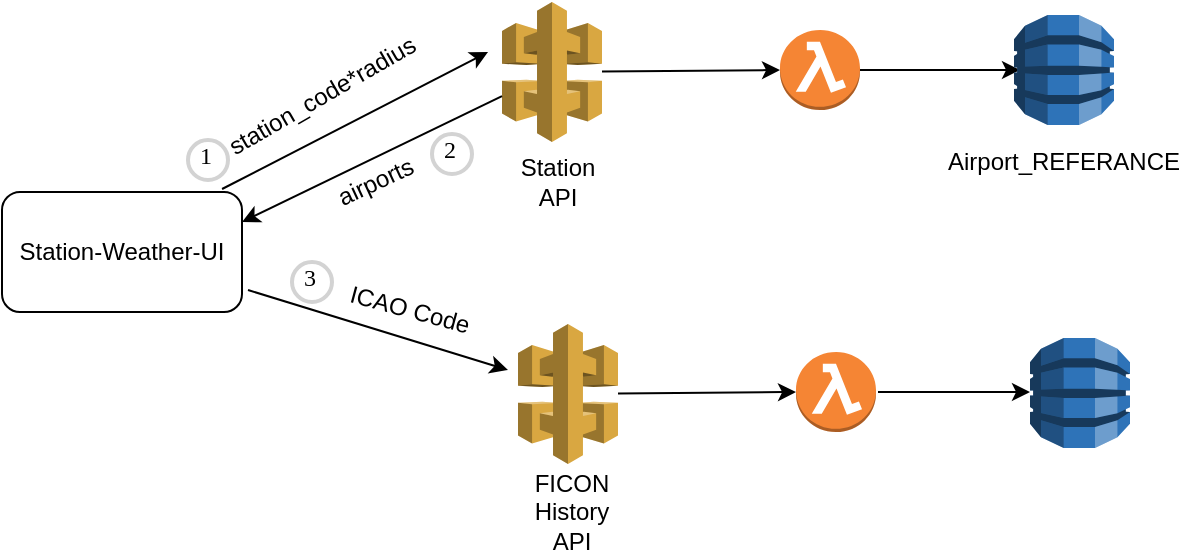 <mxfile version="26.1.0">
  <diagram name="Page-1" id="uA4JLXXf0o9j15-DeVlW">
    <mxGraphModel dx="794" dy="458" grid="1" gridSize="10" guides="1" tooltips="1" connect="1" arrows="1" fold="1" page="1" pageScale="1" pageWidth="850" pageHeight="1100" math="0" shadow="0">
      <root>
        <mxCell id="0" />
        <mxCell id="1" parent="0" />
        <mxCell id="YTlHd1Vyg8An8Amco3qV-1" value="Station-Weather-UI" style="rounded=1;whiteSpace=wrap;html=1;" vertex="1" parent="1">
          <mxGeometry x="30" y="180" width="120" height="60" as="geometry" />
        </mxCell>
        <mxCell id="YTlHd1Vyg8An8Amco3qV-2" value="" style="outlineConnect=0;dashed=0;verticalLabelPosition=bottom;verticalAlign=top;align=center;html=1;shape=mxgraph.aws3.api_gateway;fillColor=#D9A741;gradientColor=none;" vertex="1" parent="1">
          <mxGeometry x="280" y="85" width="50" height="70" as="geometry" />
        </mxCell>
        <mxCell id="YTlHd1Vyg8An8Amco3qV-16" value="" style="edgeStyle=orthogonalEdgeStyle;rounded=0;orthogonalLoop=1;jettySize=auto;html=1;" edge="1" parent="1" source="YTlHd1Vyg8An8Amco3qV-5">
          <mxGeometry relative="1" as="geometry">
            <mxPoint x="539" y="119" as="targetPoint" />
          </mxGeometry>
        </mxCell>
        <mxCell id="YTlHd1Vyg8An8Amco3qV-5" value="" style="outlineConnect=0;dashed=0;verticalLabelPosition=bottom;verticalAlign=top;align=center;html=1;shape=mxgraph.aws3.lambda_function;fillColor=#F58534;gradientColor=none;" vertex="1" parent="1">
          <mxGeometry x="419" y="99" width="40" height="40" as="geometry" />
        </mxCell>
        <mxCell id="YTlHd1Vyg8An8Amco3qV-8" value="" style="outlineConnect=0;dashed=0;verticalLabelPosition=bottom;verticalAlign=top;align=center;html=1;shape=mxgraph.aws3.dynamo_db;fillColor=#2E73B8;gradientColor=none;" vertex="1" parent="1">
          <mxGeometry x="536" y="91.5" width="50" height="55" as="geometry" />
        </mxCell>
        <mxCell id="YTlHd1Vyg8An8Amco3qV-10" value="" style="endArrow=classic;html=1;rounded=0;exitX=0.917;exitY=-0.025;exitDx=0;exitDy=0;exitPerimeter=0;" edge="1" parent="1" source="YTlHd1Vyg8An8Amco3qV-1">
          <mxGeometry width="50" height="50" relative="1" as="geometry">
            <mxPoint x="150.0" y="167.35" as="sourcePoint" />
            <mxPoint x="273.04" y="110.002" as="targetPoint" />
          </mxGeometry>
        </mxCell>
        <mxCell id="YTlHd1Vyg8An8Amco3qV-11" value="" style="endArrow=classic;html=1;rounded=0;entryX=0;entryY=0.5;entryDx=0;entryDy=0;entryPerimeter=0;" edge="1" parent="1" source="YTlHd1Vyg8An8Amco3qV-2" target="YTlHd1Vyg8An8Amco3qV-5">
          <mxGeometry width="50" height="50" relative="1" as="geometry">
            <mxPoint x="336" y="135" as="sourcePoint" />
            <mxPoint x="386" y="85" as="targetPoint" />
          </mxGeometry>
        </mxCell>
        <mxCell id="YTlHd1Vyg8An8Amco3qV-13" value="" style="endArrow=classic;html=1;rounded=0;" edge="1" parent="1">
          <mxGeometry width="50" height="50" relative="1" as="geometry">
            <mxPoint x="153" y="229" as="sourcePoint" />
            <mxPoint x="283" y="269" as="targetPoint" />
          </mxGeometry>
        </mxCell>
        <mxCell id="YTlHd1Vyg8An8Amco3qV-17" value="" style="outlineConnect=0;dashed=0;verticalLabelPosition=bottom;verticalAlign=top;align=center;html=1;shape=mxgraph.aws3.api_gateway;fillColor=#D9A741;gradientColor=none;" vertex="1" parent="1">
          <mxGeometry x="288" y="246" width="50" height="70" as="geometry" />
        </mxCell>
        <mxCell id="YTlHd1Vyg8An8Amco3qV-18" value="" style="outlineConnect=0;dashed=0;verticalLabelPosition=bottom;verticalAlign=top;align=center;html=1;shape=mxgraph.aws3.lambda_function;fillColor=#F58534;gradientColor=none;" vertex="1" parent="1">
          <mxGeometry x="427" y="260" width="40" height="40" as="geometry" />
        </mxCell>
        <mxCell id="YTlHd1Vyg8An8Amco3qV-19" value="" style="endArrow=classic;html=1;rounded=0;entryX=0;entryY=0.5;entryDx=0;entryDy=0;entryPerimeter=0;" edge="1" parent="1" source="YTlHd1Vyg8An8Amco3qV-17" target="YTlHd1Vyg8An8Amco3qV-18">
          <mxGeometry width="50" height="50" relative="1" as="geometry">
            <mxPoint x="344" y="296" as="sourcePoint" />
            <mxPoint x="394" y="246" as="targetPoint" />
          </mxGeometry>
        </mxCell>
        <mxCell id="YTlHd1Vyg8An8Amco3qV-20" value="" style="endArrow=classic;html=1;rounded=0;entryX=0;entryY=0.5;entryDx=0;entryDy=0;entryPerimeter=0;" edge="1" parent="1">
          <mxGeometry width="50" height="50" relative="1" as="geometry">
            <mxPoint x="468" y="280" as="sourcePoint" />
            <mxPoint x="544" y="280" as="targetPoint" />
          </mxGeometry>
        </mxCell>
        <mxCell id="YTlHd1Vyg8An8Amco3qV-22" value="" style="outlineConnect=0;dashed=0;verticalLabelPosition=bottom;verticalAlign=top;align=center;html=1;shape=mxgraph.aws3.dynamo_db;fillColor=#2E73B8;gradientColor=none;" vertex="1" parent="1">
          <mxGeometry x="544" y="253" width="50" height="55" as="geometry" />
        </mxCell>
        <mxCell id="YTlHd1Vyg8An8Amco3qV-25" value="" style="endArrow=classic;html=1;rounded=0;entryX=1;entryY=0.25;entryDx=0;entryDy=0;" edge="1" parent="1" source="YTlHd1Vyg8An8Amco3qV-2" target="YTlHd1Vyg8An8Amco3qV-1">
          <mxGeometry width="50" height="50" relative="1" as="geometry">
            <mxPoint x="200" y="196.5" as="sourcePoint" />
            <mxPoint x="160" y="200" as="targetPoint" />
          </mxGeometry>
        </mxCell>
        <mxCell id="YTlHd1Vyg8An8Amco3qV-27" value="1" style="ellipse;whiteSpace=wrap;html=1;aspect=fixed;strokeWidth=2;fontFamily=Tahoma;spacingBottom=4;spacingRight=2;strokeColor=#d3d3d3;" vertex="1" parent="1">
          <mxGeometry x="123" y="154" width="20" height="20" as="geometry" />
        </mxCell>
        <mxCell id="YTlHd1Vyg8An8Amco3qV-28" value="station_code*radius" style="text;html=1;align=center;verticalAlign=middle;whiteSpace=wrap;rounded=0;rotation=-30;" vertex="1" parent="1">
          <mxGeometry x="160" y="116.5" width="60" height="30" as="geometry" />
        </mxCell>
        <mxCell id="YTlHd1Vyg8An8Amco3qV-29" value="Station API" style="text;html=1;align=center;verticalAlign=middle;whiteSpace=wrap;rounded=0;" vertex="1" parent="1">
          <mxGeometry x="278" y="160" width="60" height="30" as="geometry" />
        </mxCell>
        <mxCell id="YTlHd1Vyg8An8Amco3qV-30" value="FICON History API" style="text;html=1;align=center;verticalAlign=middle;whiteSpace=wrap;rounded=0;" vertex="1" parent="1">
          <mxGeometry x="285" y="325" width="60" height="30" as="geometry" />
        </mxCell>
        <mxCell id="YTlHd1Vyg8An8Amco3qV-31" value="Airport_REFERANCE" style="text;html=1;align=center;verticalAlign=middle;whiteSpace=wrap;rounded=0;" vertex="1" parent="1">
          <mxGeometry x="531" y="150" width="60" height="30" as="geometry" />
        </mxCell>
        <mxCell id="YTlHd1Vyg8An8Amco3qV-32" value="2" style="ellipse;whiteSpace=wrap;html=1;aspect=fixed;strokeWidth=2;fontFamily=Tahoma;spacingBottom=4;spacingRight=2;strokeColor=#d3d3d3;" vertex="1" parent="1">
          <mxGeometry x="245" y="151" width="20" height="20" as="geometry" />
        </mxCell>
        <mxCell id="YTlHd1Vyg8An8Amco3qV-33" value="airports" style="text;html=1;align=center;verticalAlign=middle;whiteSpace=wrap;rounded=0;rotation=-25;" vertex="1" parent="1">
          <mxGeometry x="187" y="160" width="60" height="30" as="geometry" />
        </mxCell>
        <mxCell id="YTlHd1Vyg8An8Amco3qV-35" value="ICAO Code" style="text;html=1;align=center;verticalAlign=middle;whiteSpace=wrap;rounded=0;rotation=15;" vertex="1" parent="1">
          <mxGeometry x="199" y="224" width="70" height="30" as="geometry" />
        </mxCell>
        <mxCell id="YTlHd1Vyg8An8Amco3qV-37" value="3" style="ellipse;whiteSpace=wrap;html=1;aspect=fixed;strokeWidth=2;fontFamily=Tahoma;spacingBottom=4;spacingRight=2;strokeColor=#d3d3d3;" vertex="1" parent="1">
          <mxGeometry x="175" y="215" width="20" height="20" as="geometry" />
        </mxCell>
      </root>
    </mxGraphModel>
  </diagram>
</mxfile>
